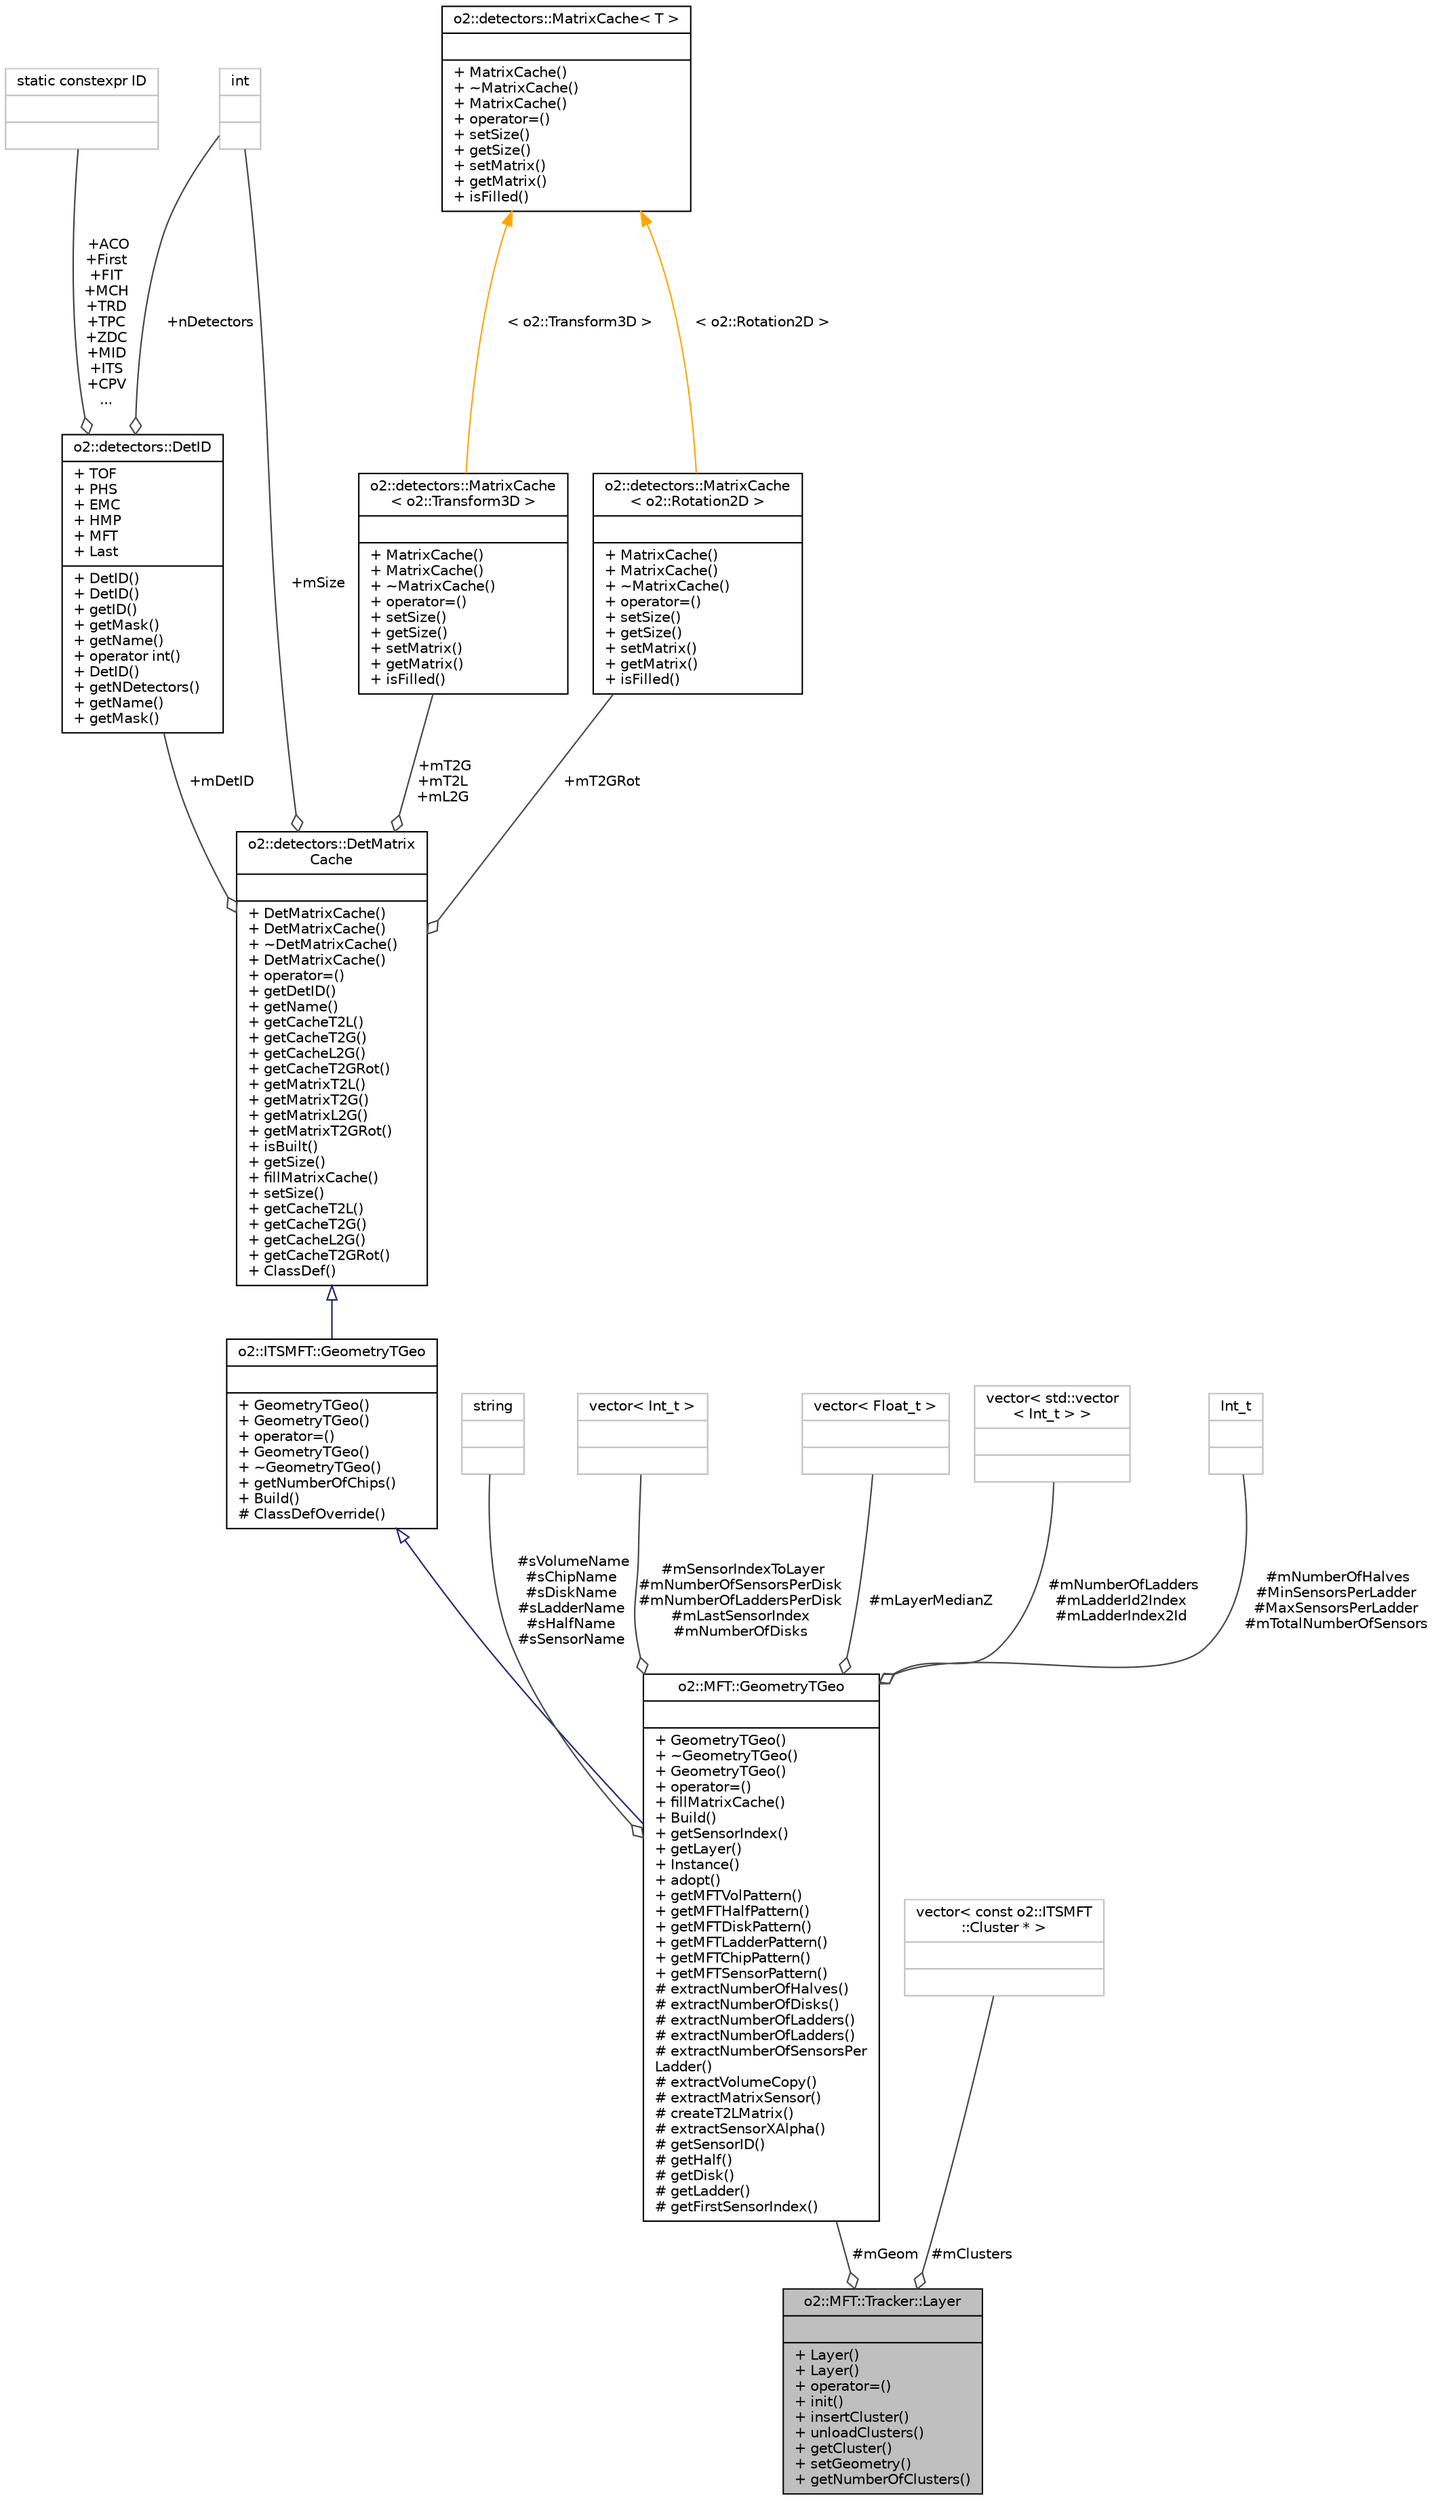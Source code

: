 digraph "o2::MFT::Tracker::Layer"
{
 // INTERACTIVE_SVG=YES
  bgcolor="transparent";
  edge [fontname="Helvetica",fontsize="10",labelfontname="Helvetica",labelfontsize="10"];
  node [fontname="Helvetica",fontsize="10",shape=record];
  Node1 [label="{o2::MFT::Tracker::Layer\n||+ Layer()\l+ Layer()\l+ operator=()\l+ init()\l+ insertCluster()\l+ unloadClusters()\l+ getCluster()\l+ setGeometry()\l+ getNumberOfClusters()\l}",height=0.2,width=0.4,color="black", fillcolor="grey75", style="filled" fontcolor="black"];
  Node2 -> Node1 [color="grey25",fontsize="10",style="solid",label=" #mGeom" ,arrowhead="odiamond",fontname="Helvetica"];
  Node2 [label="{o2::MFT::GeometryTGeo\n||+ GeometryTGeo()\l+ ~GeometryTGeo()\l+ GeometryTGeo()\l+ operator=()\l+ fillMatrixCache()\l+ Build()\l+ getSensorIndex()\l+ getLayer()\l+ Instance()\l+ adopt()\l+ getMFTVolPattern()\l+ getMFTHalfPattern()\l+ getMFTDiskPattern()\l+ getMFTLadderPattern()\l+ getMFTChipPattern()\l+ getMFTSensorPattern()\l# extractNumberOfHalves()\l# extractNumberOfDisks()\l# extractNumberOfLadders()\l# extractNumberOfLadders()\l# extractNumberOfSensorsPer\lLadder()\l# extractVolumeCopy()\l# extractMatrixSensor()\l# createT2LMatrix()\l# extractSensorXAlpha()\l# getSensorID()\l# getHalf()\l# getDisk()\l# getLadder()\l# getFirstSensorIndex()\l}",height=0.2,width=0.4,color="black",URL="$d3/d82/classo2_1_1MFT_1_1GeometryTGeo.html"];
  Node3 -> Node2 [dir="back",color="midnightblue",fontsize="10",style="solid",arrowtail="onormal",fontname="Helvetica"];
  Node3 [label="{o2::ITSMFT::GeometryTGeo\n||+ GeometryTGeo()\l+ GeometryTGeo()\l+ operator=()\l+ GeometryTGeo()\l+ ~GeometryTGeo()\l+ getNumberOfChips()\l+ Build()\l# ClassDefOverride()\l}",height=0.2,width=0.4,color="black",URL="$d7/d98/classo2_1_1ITSMFT_1_1GeometryTGeo.html"];
  Node4 -> Node3 [dir="back",color="midnightblue",fontsize="10",style="solid",arrowtail="onormal",fontname="Helvetica"];
  Node4 [label="{o2::detectors::DetMatrix\lCache\n||+ DetMatrixCache()\l+ DetMatrixCache()\l+ ~DetMatrixCache()\l+ DetMatrixCache()\l+ operator=()\l+ getDetID()\l+ getName()\l+ getCacheT2L()\l+ getCacheT2G()\l+ getCacheL2G()\l+ getCacheT2GRot()\l+ getMatrixT2L()\l+ getMatrixT2G()\l+ getMatrixL2G()\l+ getMatrixT2GRot()\l+ isBuilt()\l+ getSize()\l+ fillMatrixCache()\l+ setSize()\l+ getCacheT2L()\l+ getCacheT2G()\l+ getCacheL2G()\l+ getCacheT2GRot()\l+ ClassDef()\l}",height=0.2,width=0.4,color="black",URL="$df/d06/classo2_1_1detectors_1_1DetMatrixCache.html"];
  Node5 -> Node4 [color="grey25",fontsize="10",style="solid",label=" +mDetID" ,arrowhead="odiamond",fontname="Helvetica"];
  Node5 [label="{o2::detectors::DetID\n|+ TOF\l+ PHS\l+ EMC\l+ HMP\l+ MFT\l+ Last\l|+ DetID()\l+ DetID()\l+ getID()\l+ getMask()\l+ getName()\l+ operator int()\l+ DetID()\l+ getNDetectors()\l+ getName()\l+ getMask()\l}",height=0.2,width=0.4,color="black",URL="$d6/dd5/classo2_1_1detectors_1_1DetID.html",tooltip="Static class with identifiers, bitmasks and names for ALICE detectors. "];
  Node6 -> Node5 [color="grey25",fontsize="10",style="solid",label=" +ACO\n+First\n+FIT\n+MCH\n+TRD\n+TPC\n+ZDC\n+MID\n+ITS\n+CPV\n..." ,arrowhead="odiamond",fontname="Helvetica"];
  Node6 [label="{static constexpr ID\n||}",height=0.2,width=0.4,color="grey75"];
  Node7 -> Node5 [color="grey25",fontsize="10",style="solid",label=" +nDetectors" ,arrowhead="odiamond",fontname="Helvetica"];
  Node7 [label="{int\n||}",height=0.2,width=0.4,color="grey75"];
  Node8 -> Node4 [color="grey25",fontsize="10",style="solid",label=" +mT2G\n+mT2L\n+mL2G" ,arrowhead="odiamond",fontname="Helvetica"];
  Node8 [label="{o2::detectors::MatrixCache\l\< o2::Transform3D \>\n||+ MatrixCache()\l+ MatrixCache()\l+ ~MatrixCache()\l+ operator=()\l+ setSize()\l+ getSize()\l+ setMatrix()\l+ getMatrix()\l+ isFilled()\l}",height=0.2,width=0.4,color="black",URL="$d4/daa/classo2_1_1detectors_1_1MatrixCache.html"];
  Node9 -> Node8 [dir="back",color="orange",fontsize="10",style="solid",label=" \< o2::Transform3D \>" ,fontname="Helvetica"];
  Node9 [label="{o2::detectors::MatrixCache\< T \>\n||+ MatrixCache()\l+ ~MatrixCache()\l+ MatrixCache()\l+ operator=()\l+ setSize()\l+ getSize()\l+ setMatrix()\l+ getMatrix()\l+ isFilled()\l}",height=0.2,width=0.4,color="black",URL="$d4/daa/classo2_1_1detectors_1_1MatrixCache.html",tooltip="MatrixCache is a vector of cached transform matrices (per sensor) for specific Transformation type..."];
  Node7 -> Node4 [color="grey25",fontsize="10",style="solid",label=" +mSize" ,arrowhead="odiamond",fontname="Helvetica"];
  Node10 -> Node4 [color="grey25",fontsize="10",style="solid",label=" +mT2GRot" ,arrowhead="odiamond",fontname="Helvetica"];
  Node10 [label="{o2::detectors::MatrixCache\l\< o2::Rotation2D \>\n||+ MatrixCache()\l+ MatrixCache()\l+ ~MatrixCache()\l+ operator=()\l+ setSize()\l+ getSize()\l+ setMatrix()\l+ getMatrix()\l+ isFilled()\l}",height=0.2,width=0.4,color="black",URL="$d4/daa/classo2_1_1detectors_1_1MatrixCache.html"];
  Node9 -> Node10 [dir="back",color="orange",fontsize="10",style="solid",label=" \< o2::Rotation2D \>" ,fontname="Helvetica"];
  Node11 -> Node2 [color="grey25",fontsize="10",style="solid",label=" #sVolumeName\n#sChipName\n#sDiskName\n#sLadderName\n#sHalfName\n#sSensorName" ,arrowhead="odiamond",fontname="Helvetica"];
  Node11 [label="{string\n||}",height=0.2,width=0.4,color="grey75"];
  Node12 -> Node2 [color="grey25",fontsize="10",style="solid",label=" #mSensorIndexToLayer\n#mNumberOfSensorsPerDisk\n#mNumberOfLaddersPerDisk\n#mLastSensorIndex\n#mNumberOfDisks" ,arrowhead="odiamond",fontname="Helvetica"];
  Node12 [label="{vector\< Int_t \>\n||}",height=0.2,width=0.4,color="grey75"];
  Node13 -> Node2 [color="grey25",fontsize="10",style="solid",label=" #mLayerMedianZ" ,arrowhead="odiamond",fontname="Helvetica"];
  Node13 [label="{vector\< Float_t \>\n||}",height=0.2,width=0.4,color="grey75"];
  Node14 -> Node2 [color="grey25",fontsize="10",style="solid",label=" #mNumberOfLadders\n#mLadderId2Index\n#mLadderIndex2Id" ,arrowhead="odiamond",fontname="Helvetica"];
  Node14 [label="{vector\< std::vector\l\< Int_t \> \>\n||}",height=0.2,width=0.4,color="grey75"];
  Node15 -> Node2 [color="grey25",fontsize="10",style="solid",label=" #mNumberOfHalves\n#MinSensorsPerLadder\n#MaxSensorsPerLadder\n#mTotalNumberOfSensors" ,arrowhead="odiamond",fontname="Helvetica"];
  Node15 [label="{Int_t\n||}",height=0.2,width=0.4,color="grey75"];
  Node16 -> Node1 [color="grey25",fontsize="10",style="solid",label=" #mClusters" ,arrowhead="odiamond",fontname="Helvetica"];
  Node16 [label="{vector\< const o2::ITSMFT\l::Cluster * \>\n||}",height=0.2,width=0.4,color="grey75"];
}
